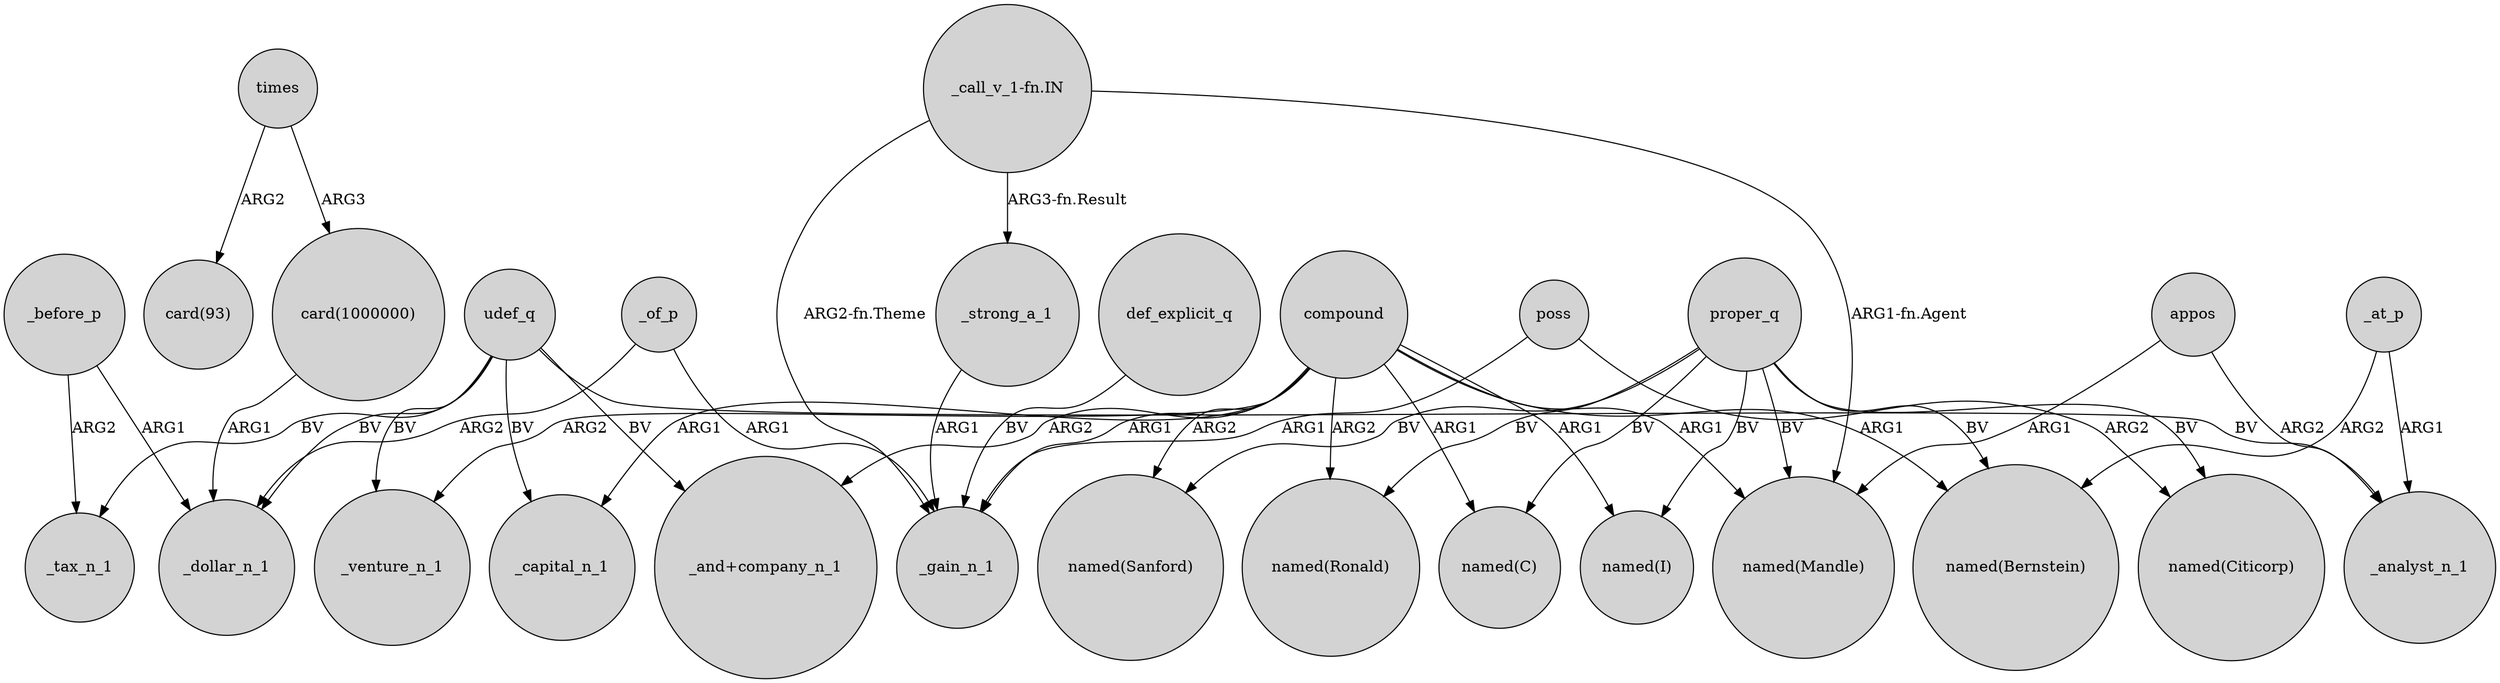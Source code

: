 digraph {
	node [shape=circle style=filled]
	compound -> _venture_n_1 [label=ARG2]
	compound -> "named(Bernstein)" [label=ARG1]
	udef_q -> _capital_n_1 [label=BV]
	"card(1000000)" -> _dollar_n_1 [label=ARG1]
	proper_q -> "named(Bernstein)" [label=BV]
	_strong_a_1 -> _gain_n_1 [label=ARG1]
	"_call_v_1-fn.IN" -> _strong_a_1 [label="ARG3-fn.Result"]
	appos -> "named(Mandle)" [label=ARG1]
	proper_q -> "named(Citicorp)" [label=BV]
	compound -> "named(Sanford)" [label=ARG2]
	proper_q -> "named(Ronald)" [label=BV]
	def_explicit_q -> _gain_n_1 [label=BV]
	udef_q -> _venture_n_1 [label=BV]
	compound -> "named(Ronald)" [label=ARG2]
	compound -> "named(Mandle)" [label=ARG1]
	_at_p -> _analyst_n_1 [label=ARG1]
	udef_q -> _tax_n_1 [label=BV]
	appos -> _analyst_n_1 [label=ARG2]
	"_call_v_1-fn.IN" -> _gain_n_1 [label="ARG2-fn.Theme"]
	compound -> "_and+company_n_1" [label=ARG2]
	times -> "card(1000000)" [label=ARG3]
	_before_p -> _tax_n_1 [label=ARG2]
	poss -> _gain_n_1 [label=ARG1]
	poss -> "named(Citicorp)" [label=ARG2]
	compound -> _capital_n_1 [label=ARG1]
	_of_p -> _gain_n_1 [label=ARG1]
	compound -> "named(C)" [label=ARG1]
	proper_q -> "named(Sanford)" [label=BV]
	_before_p -> _dollar_n_1 [label=ARG1]
	proper_q -> "named(Mandle)" [label=BV]
	compound -> _gain_n_1 [label=ARG1]
	proper_q -> "named(C)" [label=BV]
	_at_p -> "named(Bernstein)" [label=ARG2]
	times -> "card(93)" [label=ARG2]
	udef_q -> "_and+company_n_1" [label=BV]
	_of_p -> _dollar_n_1 [label=ARG2]
	udef_q -> _dollar_n_1 [label=BV]
	compound -> "named(I)" [label=ARG1]
	udef_q -> _analyst_n_1 [label=BV]
	proper_q -> "named(I)" [label=BV]
	"_call_v_1-fn.IN" -> "named(Mandle)" [label="ARG1-fn.Agent"]
}
